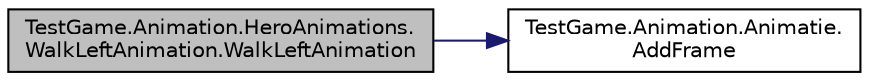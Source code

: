 digraph "TestGame.Animation.HeroAnimations.WalkLeftAnimation.WalkLeftAnimation"
{
 // LATEX_PDF_SIZE
  edge [fontname="Helvetica",fontsize="10",labelfontname="Helvetica",labelfontsize="10"];
  node [fontname="Helvetica",fontsize="10",shape=record];
  rankdir="LR";
  Node1 [label="TestGame.Animation.HeroAnimations.\lWalkLeftAnimation.WalkLeftAnimation",height=0.2,width=0.4,color="black", fillcolor="grey75", style="filled", fontcolor="black",tooltip=" "];
  Node1 -> Node2 [color="midnightblue",fontsize="10",style="solid",fontname="Helvetica"];
  Node2 [label="TestGame.Animation.Animatie.\lAddFrame",height=0.2,width=0.4,color="black", fillcolor="white", style="filled",URL="$df/d72/class_test_game_1_1_animation_1_1_animatie.html#aafeeb0294c36acfed476db69b298083d",tooltip=" "];
}
